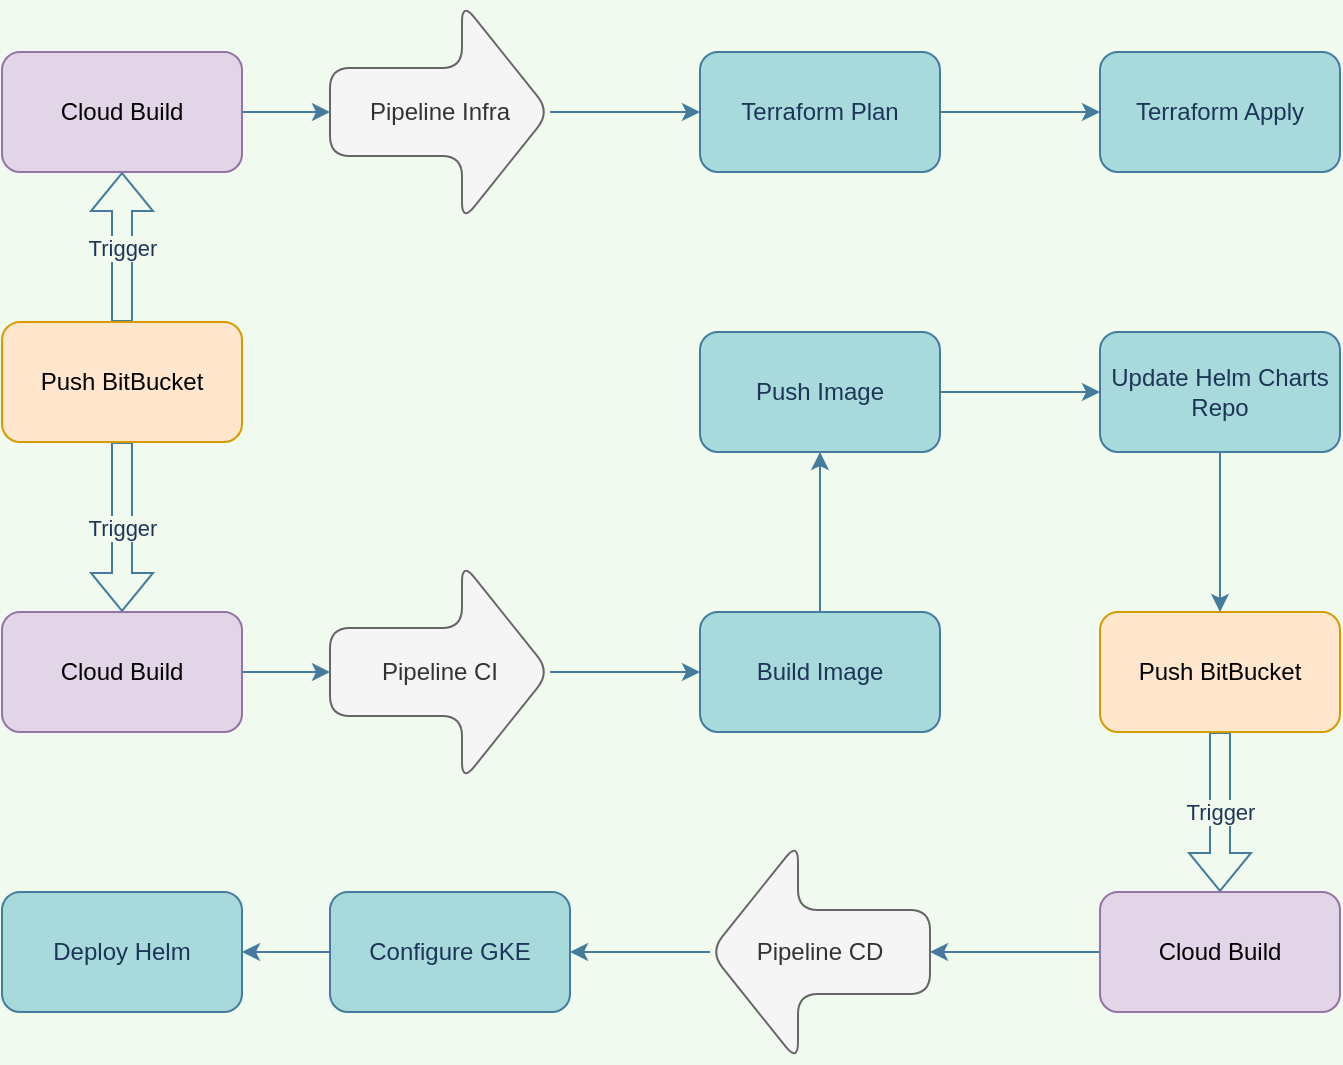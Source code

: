 <mxfile version="15.1.0" type="github">
  <diagram id="9R-i74DeMPhSz7cRhkr1" name="Page-1">
    <mxGraphModel dx="796" dy="515" grid="1" gridSize="10" guides="1" tooltips="1" connect="1" arrows="1" fold="1" page="1" pageScale="1" pageWidth="827" pageHeight="1169" background="#F1FAEE" math="0" shadow="0">
      <root>
        <mxCell id="0" />
        <mxCell id="1" parent="0" />
        <mxCell id="TETFTrsI7cYIw3K0vq1E-15" value="Trigger" style="edgeStyle=orthogonalEdgeStyle;rounded=0;orthogonalLoop=1;jettySize=auto;html=1;shape=flexArrow;labelBackgroundColor=#F1FAEE;strokeColor=#457B9D;fontColor=#1D3557;" edge="1" parent="1" source="TETFTrsI7cYIw3K0vq1E-1" target="TETFTrsI7cYIw3K0vq1E-14">
          <mxGeometry relative="1" as="geometry" />
        </mxCell>
        <mxCell id="TETFTrsI7cYIw3K0vq1E-20" value="Trigger" style="edgeStyle=orthogonalEdgeStyle;rounded=0;orthogonalLoop=1;jettySize=auto;html=1;shape=flexArrow;labelBackgroundColor=#F1FAEE;strokeColor=#457B9D;fontColor=#1D3557;" edge="1" parent="1" source="TETFTrsI7cYIw3K0vq1E-1" target="TETFTrsI7cYIw3K0vq1E-19">
          <mxGeometry relative="1" as="geometry" />
        </mxCell>
        <mxCell id="TETFTrsI7cYIw3K0vq1E-1" value="Push BitBucket" style="rounded=1;whiteSpace=wrap;html=1;fillColor=#ffe6cc;strokeColor=#d79b00;" vertex="1" parent="1">
          <mxGeometry x="16" y="190" width="120" height="60" as="geometry" />
        </mxCell>
        <mxCell id="TETFTrsI7cYIw3K0vq1E-7" value="" style="edgeStyle=orthogonalEdgeStyle;rounded=0;orthogonalLoop=1;jettySize=auto;html=1;labelBackgroundColor=#F1FAEE;strokeColor=#457B9D;fontColor=#1D3557;" edge="1" parent="1" source="TETFTrsI7cYIw3K0vq1E-2" target="TETFTrsI7cYIw3K0vq1E-6">
          <mxGeometry relative="1" as="geometry" />
        </mxCell>
        <mxCell id="TETFTrsI7cYIw3K0vq1E-2" value="Pipeline Infra" style="shape=singleArrow;whiteSpace=wrap;html=1;arrowWidth=0.4;arrowSize=0.4;rounded=1;fillColor=#f5f5f5;strokeColor=#666666;fontColor=#333333;" vertex="1" parent="1">
          <mxGeometry x="180" y="30" width="110" height="110" as="geometry" />
        </mxCell>
        <mxCell id="TETFTrsI7cYIw3K0vq1E-11" value="" style="edgeStyle=orthogonalEdgeStyle;rounded=0;orthogonalLoop=1;jettySize=auto;html=1;labelBackgroundColor=#F1FAEE;strokeColor=#457B9D;fontColor=#1D3557;" edge="1" parent="1" source="TETFTrsI7cYIw3K0vq1E-4" target="TETFTrsI7cYIw3K0vq1E-10">
          <mxGeometry relative="1" as="geometry" />
        </mxCell>
        <mxCell id="TETFTrsI7cYIw3K0vq1E-4" value="Pipeline CI" style="shape=singleArrow;whiteSpace=wrap;html=1;arrowWidth=0.4;arrowSize=0.4;rounded=1;fillColor=#f5f5f5;strokeColor=#666666;fontColor=#333333;" vertex="1" parent="1">
          <mxGeometry x="180" y="310" width="110" height="110" as="geometry" />
        </mxCell>
        <mxCell id="TETFTrsI7cYIw3K0vq1E-9" value="" style="edgeStyle=orthogonalEdgeStyle;rounded=0;orthogonalLoop=1;jettySize=auto;html=1;labelBackgroundColor=#F1FAEE;strokeColor=#457B9D;fontColor=#1D3557;" edge="1" parent="1" source="TETFTrsI7cYIw3K0vq1E-6" target="TETFTrsI7cYIw3K0vq1E-8">
          <mxGeometry relative="1" as="geometry" />
        </mxCell>
        <mxCell id="TETFTrsI7cYIw3K0vq1E-6" value="Terraform Plan" style="whiteSpace=wrap;html=1;rounded=1;fillColor=#A8DADC;strokeColor=#457B9D;fontColor=#1D3557;" vertex="1" parent="1">
          <mxGeometry x="365" y="55" width="120" height="60" as="geometry" />
        </mxCell>
        <mxCell id="TETFTrsI7cYIw3K0vq1E-8" value="Terraform Apply" style="whiteSpace=wrap;html=1;rounded=1;fillColor=#A8DADC;strokeColor=#457B9D;fontColor=#1D3557;" vertex="1" parent="1">
          <mxGeometry x="565" y="55" width="120" height="60" as="geometry" />
        </mxCell>
        <mxCell id="TETFTrsI7cYIw3K0vq1E-25" value="" style="edgeStyle=orthogonalEdgeStyle;rounded=0;orthogonalLoop=1;jettySize=auto;html=1;labelBackgroundColor=#F1FAEE;strokeColor=#457B9D;fontColor=#1D3557;" edge="1" parent="1" source="TETFTrsI7cYIw3K0vq1E-10" target="TETFTrsI7cYIw3K0vq1E-24">
          <mxGeometry relative="1" as="geometry" />
        </mxCell>
        <mxCell id="TETFTrsI7cYIw3K0vq1E-10" value="Build Image" style="whiteSpace=wrap;html=1;rounded=1;fillColor=#A8DADC;strokeColor=#457B9D;fontColor=#1D3557;" vertex="1" parent="1">
          <mxGeometry x="365" y="335" width="120" height="60" as="geometry" />
        </mxCell>
        <mxCell id="TETFTrsI7cYIw3K0vq1E-30" value="Trigger" style="edgeStyle=orthogonalEdgeStyle;rounded=0;orthogonalLoop=1;jettySize=auto;html=1;shape=flexArrow;labelBackgroundColor=#F1FAEE;strokeColor=#457B9D;fontColor=#1D3557;" edge="1" parent="1" source="TETFTrsI7cYIw3K0vq1E-12" target="TETFTrsI7cYIw3K0vq1E-29">
          <mxGeometry relative="1" as="geometry" />
        </mxCell>
        <mxCell id="TETFTrsI7cYIw3K0vq1E-12" value="Push BitBucket" style="whiteSpace=wrap;html=1;rounded=1;fillColor=#ffe6cc;strokeColor=#d79b00;" vertex="1" parent="1">
          <mxGeometry x="565" y="335" width="120" height="60" as="geometry" />
        </mxCell>
        <mxCell id="TETFTrsI7cYIw3K0vq1E-18" value="" style="edgeStyle=orthogonalEdgeStyle;rounded=0;orthogonalLoop=1;jettySize=auto;html=1;labelBackgroundColor=#F1FAEE;strokeColor=#457B9D;fontColor=#1D3557;" edge="1" parent="1" source="TETFTrsI7cYIw3K0vq1E-14" target="TETFTrsI7cYIw3K0vq1E-2">
          <mxGeometry relative="1" as="geometry" />
        </mxCell>
        <mxCell id="TETFTrsI7cYIw3K0vq1E-14" value="Cloud Build" style="whiteSpace=wrap;html=1;rounded=1;fillColor=#e1d5e7;strokeColor=#9673a6;" vertex="1" parent="1">
          <mxGeometry x="16" y="55" width="120" height="60" as="geometry" />
        </mxCell>
        <mxCell id="TETFTrsI7cYIw3K0vq1E-21" value="" style="edgeStyle=orthogonalEdgeStyle;rounded=0;orthogonalLoop=1;jettySize=auto;html=1;labelBackgroundColor=#F1FAEE;strokeColor=#457B9D;fontColor=#1D3557;" edge="1" parent="1" source="TETFTrsI7cYIw3K0vq1E-19" target="TETFTrsI7cYIw3K0vq1E-4">
          <mxGeometry relative="1" as="geometry" />
        </mxCell>
        <mxCell id="TETFTrsI7cYIw3K0vq1E-19" value="Cloud Build" style="whiteSpace=wrap;html=1;rounded=1;fillColor=#e1d5e7;strokeColor=#9673a6;" vertex="1" parent="1">
          <mxGeometry x="16" y="335" width="120" height="60" as="geometry" />
        </mxCell>
        <mxCell id="TETFTrsI7cYIw3K0vq1E-27" value="" style="edgeStyle=orthogonalEdgeStyle;rounded=0;orthogonalLoop=1;jettySize=auto;html=1;labelBackgroundColor=#F1FAEE;strokeColor=#457B9D;fontColor=#1D3557;" edge="1" parent="1" source="TETFTrsI7cYIw3K0vq1E-24" target="TETFTrsI7cYIw3K0vq1E-26">
          <mxGeometry relative="1" as="geometry" />
        </mxCell>
        <mxCell id="TETFTrsI7cYIw3K0vq1E-24" value="Push Image" style="whiteSpace=wrap;html=1;rounded=1;fillColor=#A8DADC;strokeColor=#457B9D;fontColor=#1D3557;" vertex="1" parent="1">
          <mxGeometry x="365" y="195" width="120" height="60" as="geometry" />
        </mxCell>
        <mxCell id="TETFTrsI7cYIw3K0vq1E-28" value="" style="edgeStyle=orthogonalEdgeStyle;rounded=0;orthogonalLoop=1;jettySize=auto;html=1;labelBackgroundColor=#F1FAEE;strokeColor=#457B9D;fontColor=#1D3557;" edge="1" parent="1" source="TETFTrsI7cYIw3K0vq1E-26" target="TETFTrsI7cYIw3K0vq1E-12">
          <mxGeometry relative="1" as="geometry" />
        </mxCell>
        <mxCell id="TETFTrsI7cYIw3K0vq1E-26" value="Update Helm Charts Repo" style="whiteSpace=wrap;html=1;rounded=1;fillColor=#A8DADC;strokeColor=#457B9D;fontColor=#1D3557;" vertex="1" parent="1">
          <mxGeometry x="565" y="195" width="120" height="60" as="geometry" />
        </mxCell>
        <mxCell id="TETFTrsI7cYIw3K0vq1E-32" value="" style="edgeStyle=orthogonalEdgeStyle;rounded=0;orthogonalLoop=1;jettySize=auto;html=1;labelBackgroundColor=#F1FAEE;strokeColor=#457B9D;fontColor=#1D3557;" edge="1" parent="1" source="TETFTrsI7cYIw3K0vq1E-29" target="TETFTrsI7cYIw3K0vq1E-31">
          <mxGeometry relative="1" as="geometry" />
        </mxCell>
        <mxCell id="TETFTrsI7cYIw3K0vq1E-29" value="Cloud Build" style="whiteSpace=wrap;html=1;rounded=1;fillColor=#e1d5e7;strokeColor=#9673a6;" vertex="1" parent="1">
          <mxGeometry x="565" y="475" width="120" height="60" as="geometry" />
        </mxCell>
        <mxCell id="TETFTrsI7cYIw3K0vq1E-34" value="" style="edgeStyle=orthogonalEdgeStyle;curved=0;rounded=1;sketch=0;orthogonalLoop=1;jettySize=auto;html=1;fontColor=#1D3557;strokeColor=#457B9D;fillColor=#A8DADC;" edge="1" parent="1" source="TETFTrsI7cYIw3K0vq1E-31" target="TETFTrsI7cYIw3K0vq1E-33">
          <mxGeometry relative="1" as="geometry" />
        </mxCell>
        <mxCell id="TETFTrsI7cYIw3K0vq1E-31" value="Pipeline CD" style="shape=singleArrow;whiteSpace=wrap;html=1;arrowWidth=0.382;arrowSize=0.4;rounded=1;rotation=0;horizontal=1;direction=west;fillColor=#f5f5f5;strokeColor=#666666;fontColor=#333333;" vertex="1" parent="1">
          <mxGeometry x="370" y="450" width="110" height="110" as="geometry" />
        </mxCell>
        <mxCell id="TETFTrsI7cYIw3K0vq1E-36" value="" style="edgeStyle=orthogonalEdgeStyle;curved=0;rounded=1;sketch=0;orthogonalLoop=1;jettySize=auto;html=1;fontColor=#1D3557;strokeColor=#457B9D;fillColor=#A8DADC;" edge="1" parent="1" source="TETFTrsI7cYIw3K0vq1E-33" target="TETFTrsI7cYIw3K0vq1E-35">
          <mxGeometry relative="1" as="geometry" />
        </mxCell>
        <mxCell id="TETFTrsI7cYIw3K0vq1E-33" value="Configure GKE" style="whiteSpace=wrap;html=1;rounded=1;fontColor=#1D3557;strokeColor=#457B9D;fillColor=#A8DADC;" vertex="1" parent="1">
          <mxGeometry x="180" y="475" width="120" height="60" as="geometry" />
        </mxCell>
        <mxCell id="TETFTrsI7cYIw3K0vq1E-35" value="Deploy Helm" style="whiteSpace=wrap;html=1;rounded=1;fontColor=#1D3557;strokeColor=#457B9D;fillColor=#A8DADC;" vertex="1" parent="1">
          <mxGeometry x="16" y="475" width="120" height="60" as="geometry" />
        </mxCell>
      </root>
    </mxGraphModel>
  </diagram>
</mxfile>
